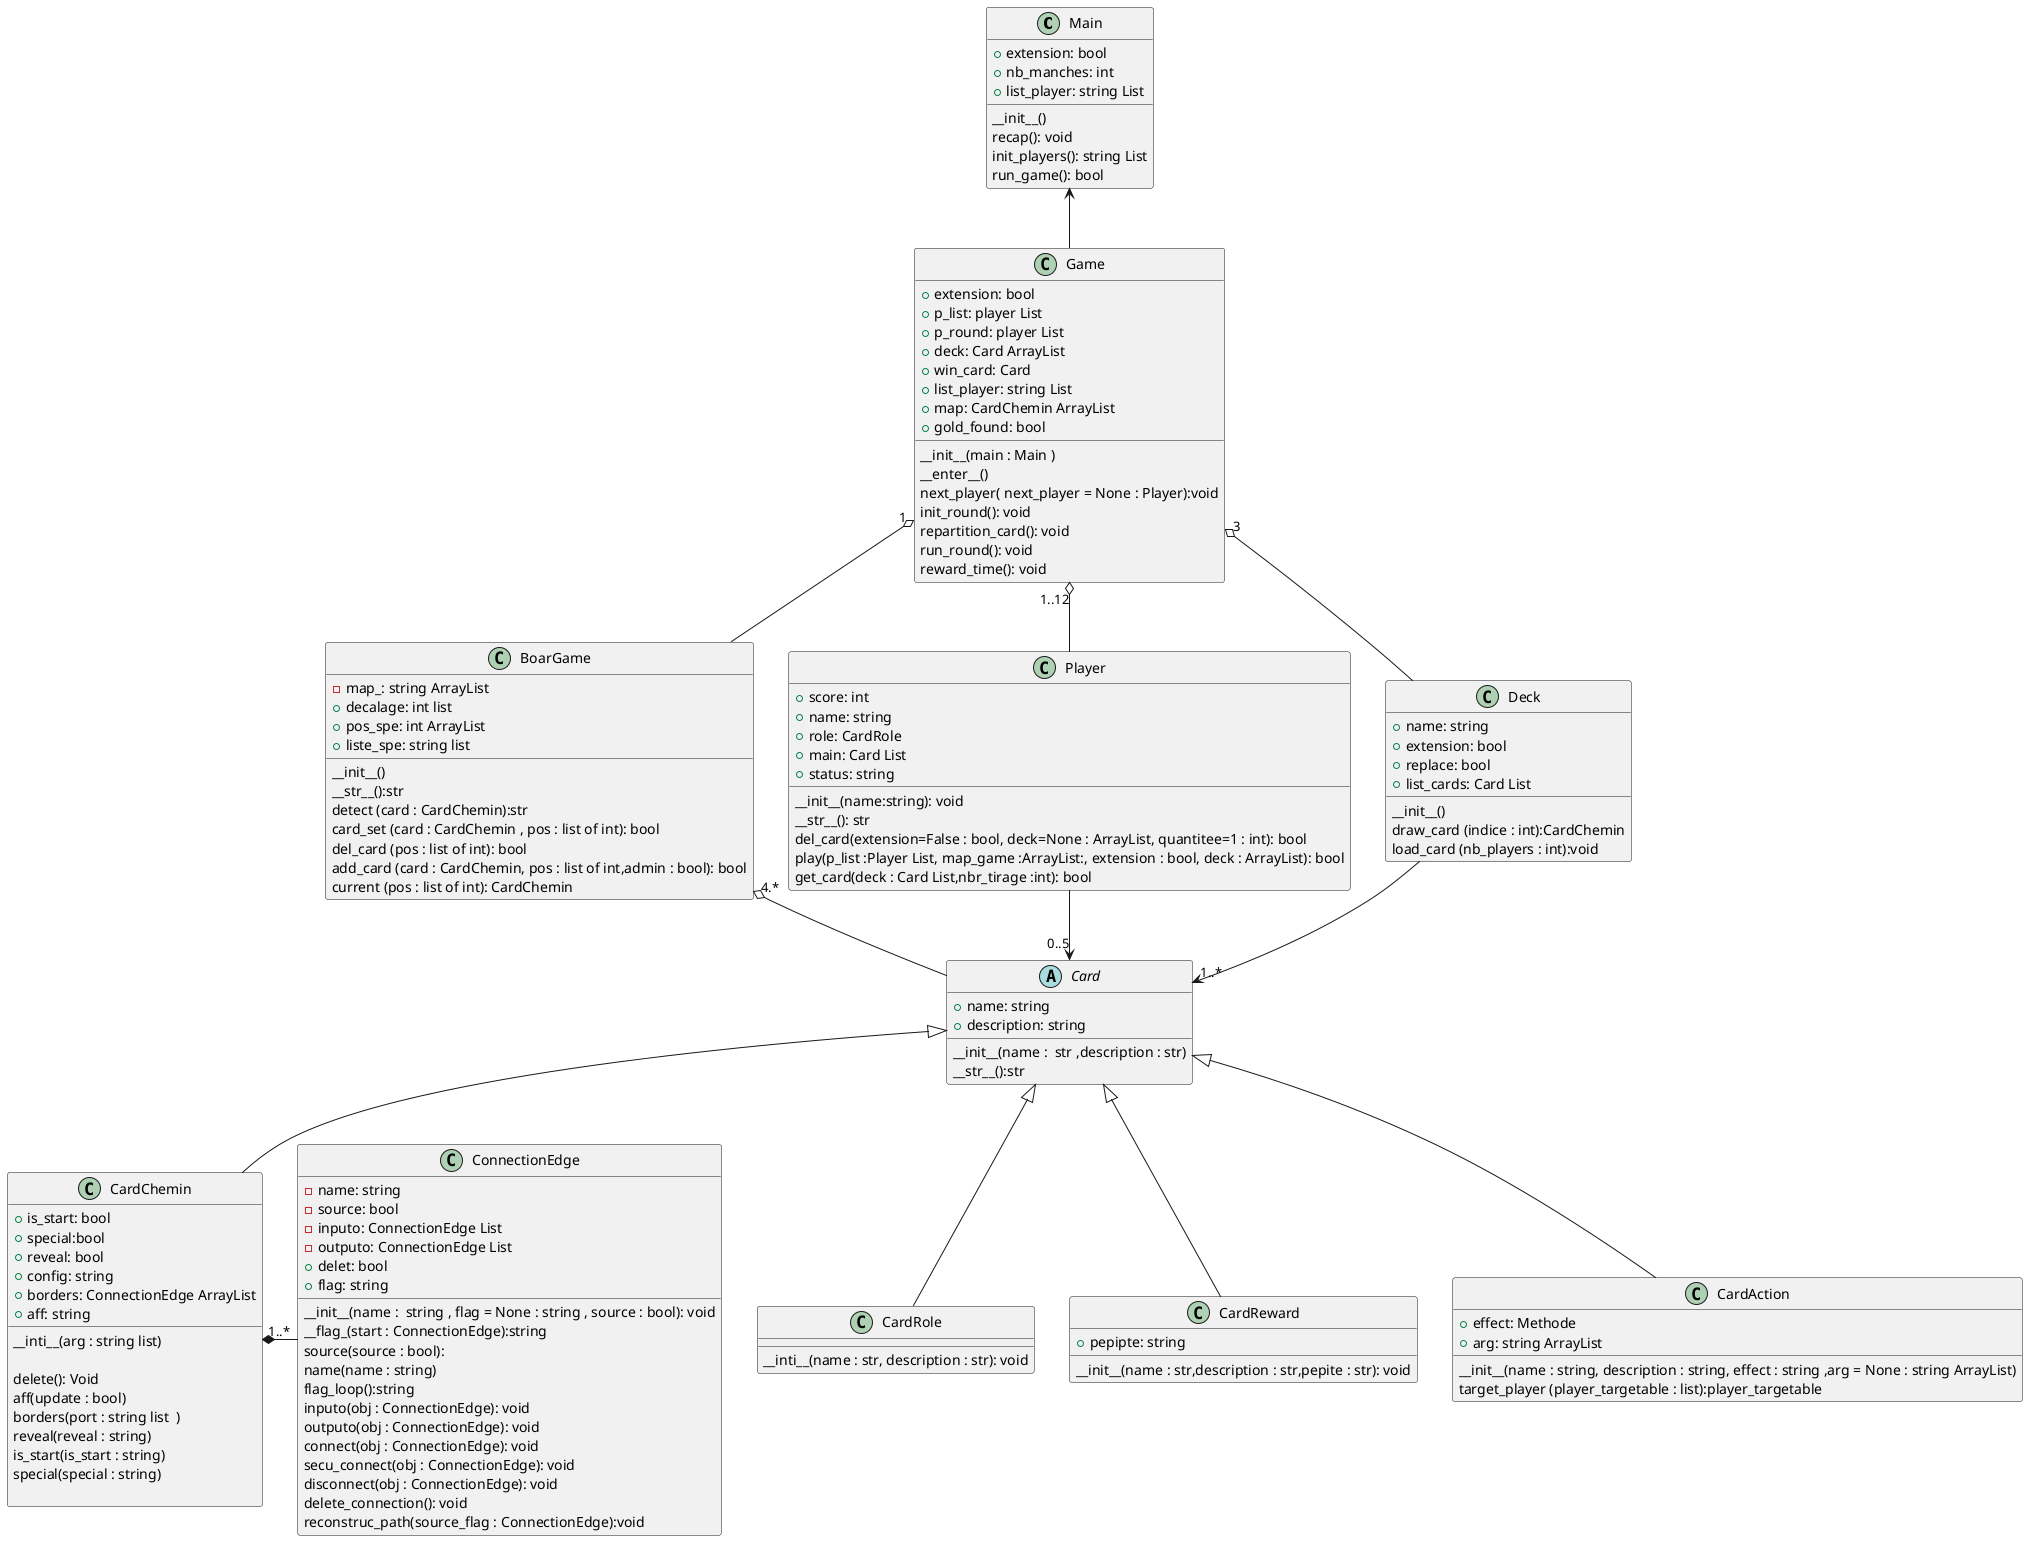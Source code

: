 @startuml
'https://plantuml.com/class-diagram
class Main {
+extension: bool
+nb_manches: int
+list_player: string List
__
__init__()
recap(): void
init_players(): string List
run_game(): bool
}
Main <-- Game


class Game{
+extension: bool
+p_list: player List
+p_round: player List
+deck: Card ArrayList
+win_card: Card
+list_player: string List
+map: CardChemin ArrayList
+gold_found: bool
__
__init__(main : Main )
__enter__()
next_player( next_player = None : Player):void
init_round(): void
repartition_card(): void
run_round(): void
reward_time(): void
}

Game"1" o-- BoarGame
Game"1..12" o-- Player
Game"3" o-- Deck



class BoarGame{
-map_: string ArrayList
+decalage: int list
+pos_spe: int ArrayList
+liste_spe: string list
__
__init__()
__str__():str
detect (card : CardChemin):str
card_set (card : CardChemin , pos : list of int): bool
del_card (pos : list of int): bool
add_card (card : CardChemin, pos : list of int,admin : bool): bool
current (pos : list of int): CardChemin
}
BoarGame "4.*" o-- Card

class Player{
+score: int
+name: string
+role: CardRole
+main: Card List
+status: string
__
__init__(name:string): void
__str__(): str
del_card(extension=False : bool, deck=None : ArrayList, quantitee=1 : int): bool
play(p_list :Player List, map_game :ArrayList:, extension : bool, deck : ArrayList): bool
get_card(deck : Card List,nbr_tirage :int): bool
}
Player --> "0..5" Card


class Deck{
+name: string
+extension: bool
+replace: bool
+list_cards: Card List
__
__init__()
draw_card (indice : int):CardChemin
load_card (nb_players : int):void
}
Deck --> "1..*" Card



abstract class Card{
+name: string
+description: string
__
__init__(name :  str ,description : str)
__str__():str
}

Card <|-- CardChemin
Card <|-- CardRole
Card <|-- CardReward
Card <|-- CardAction

class CardRole{
__
__inti__(name : str, description : str): void
}

class CardReward{
+pepipte: string
__
__init__(name : str,description : str,pepite : str): void
}

class CardAction{
+effect: Methode
+arg: string ArrayList
__
__init__(name : string, description : string, effect : string ,arg = None : string ArrayList)
target_player (player_targetable : list):player_targetable
}



class CardChemin{
+is_start: bool
+special:bool
+reveal: bool
+config: string
+borders: ConnectionEdge ArrayList
+aff: string
__
__inti__(arg : string list)

delete(): Void
aff(update : bool)
borders(port : string list  )
reveal(reveal : string)
is_start(is_start : string)
special(special : string)

}
CardChemin"1..*" *- ConnectionEdge



class ConnectionEdge{
-name: string
-source: bool
-inputo: ConnectionEdge List
-outputo: ConnectionEdge List
+delet: bool
+flag: string
__
__init__(name :  string , flag = None : string , source : bool): void
__flag_(start : ConnectionEdge):string
source(source : bool):
name(name : string)
flag_loop():string
inputo(obj : ConnectionEdge): void
outputo(obj : ConnectionEdge): void
connect(obj : ConnectionEdge): void
secu_connect(obj : ConnectionEdge): void
disconnect(obj : ConnectionEdge): void
delete_connection(): void
reconstruc_path(source_flag : ConnectionEdge):void
}
@enduml
